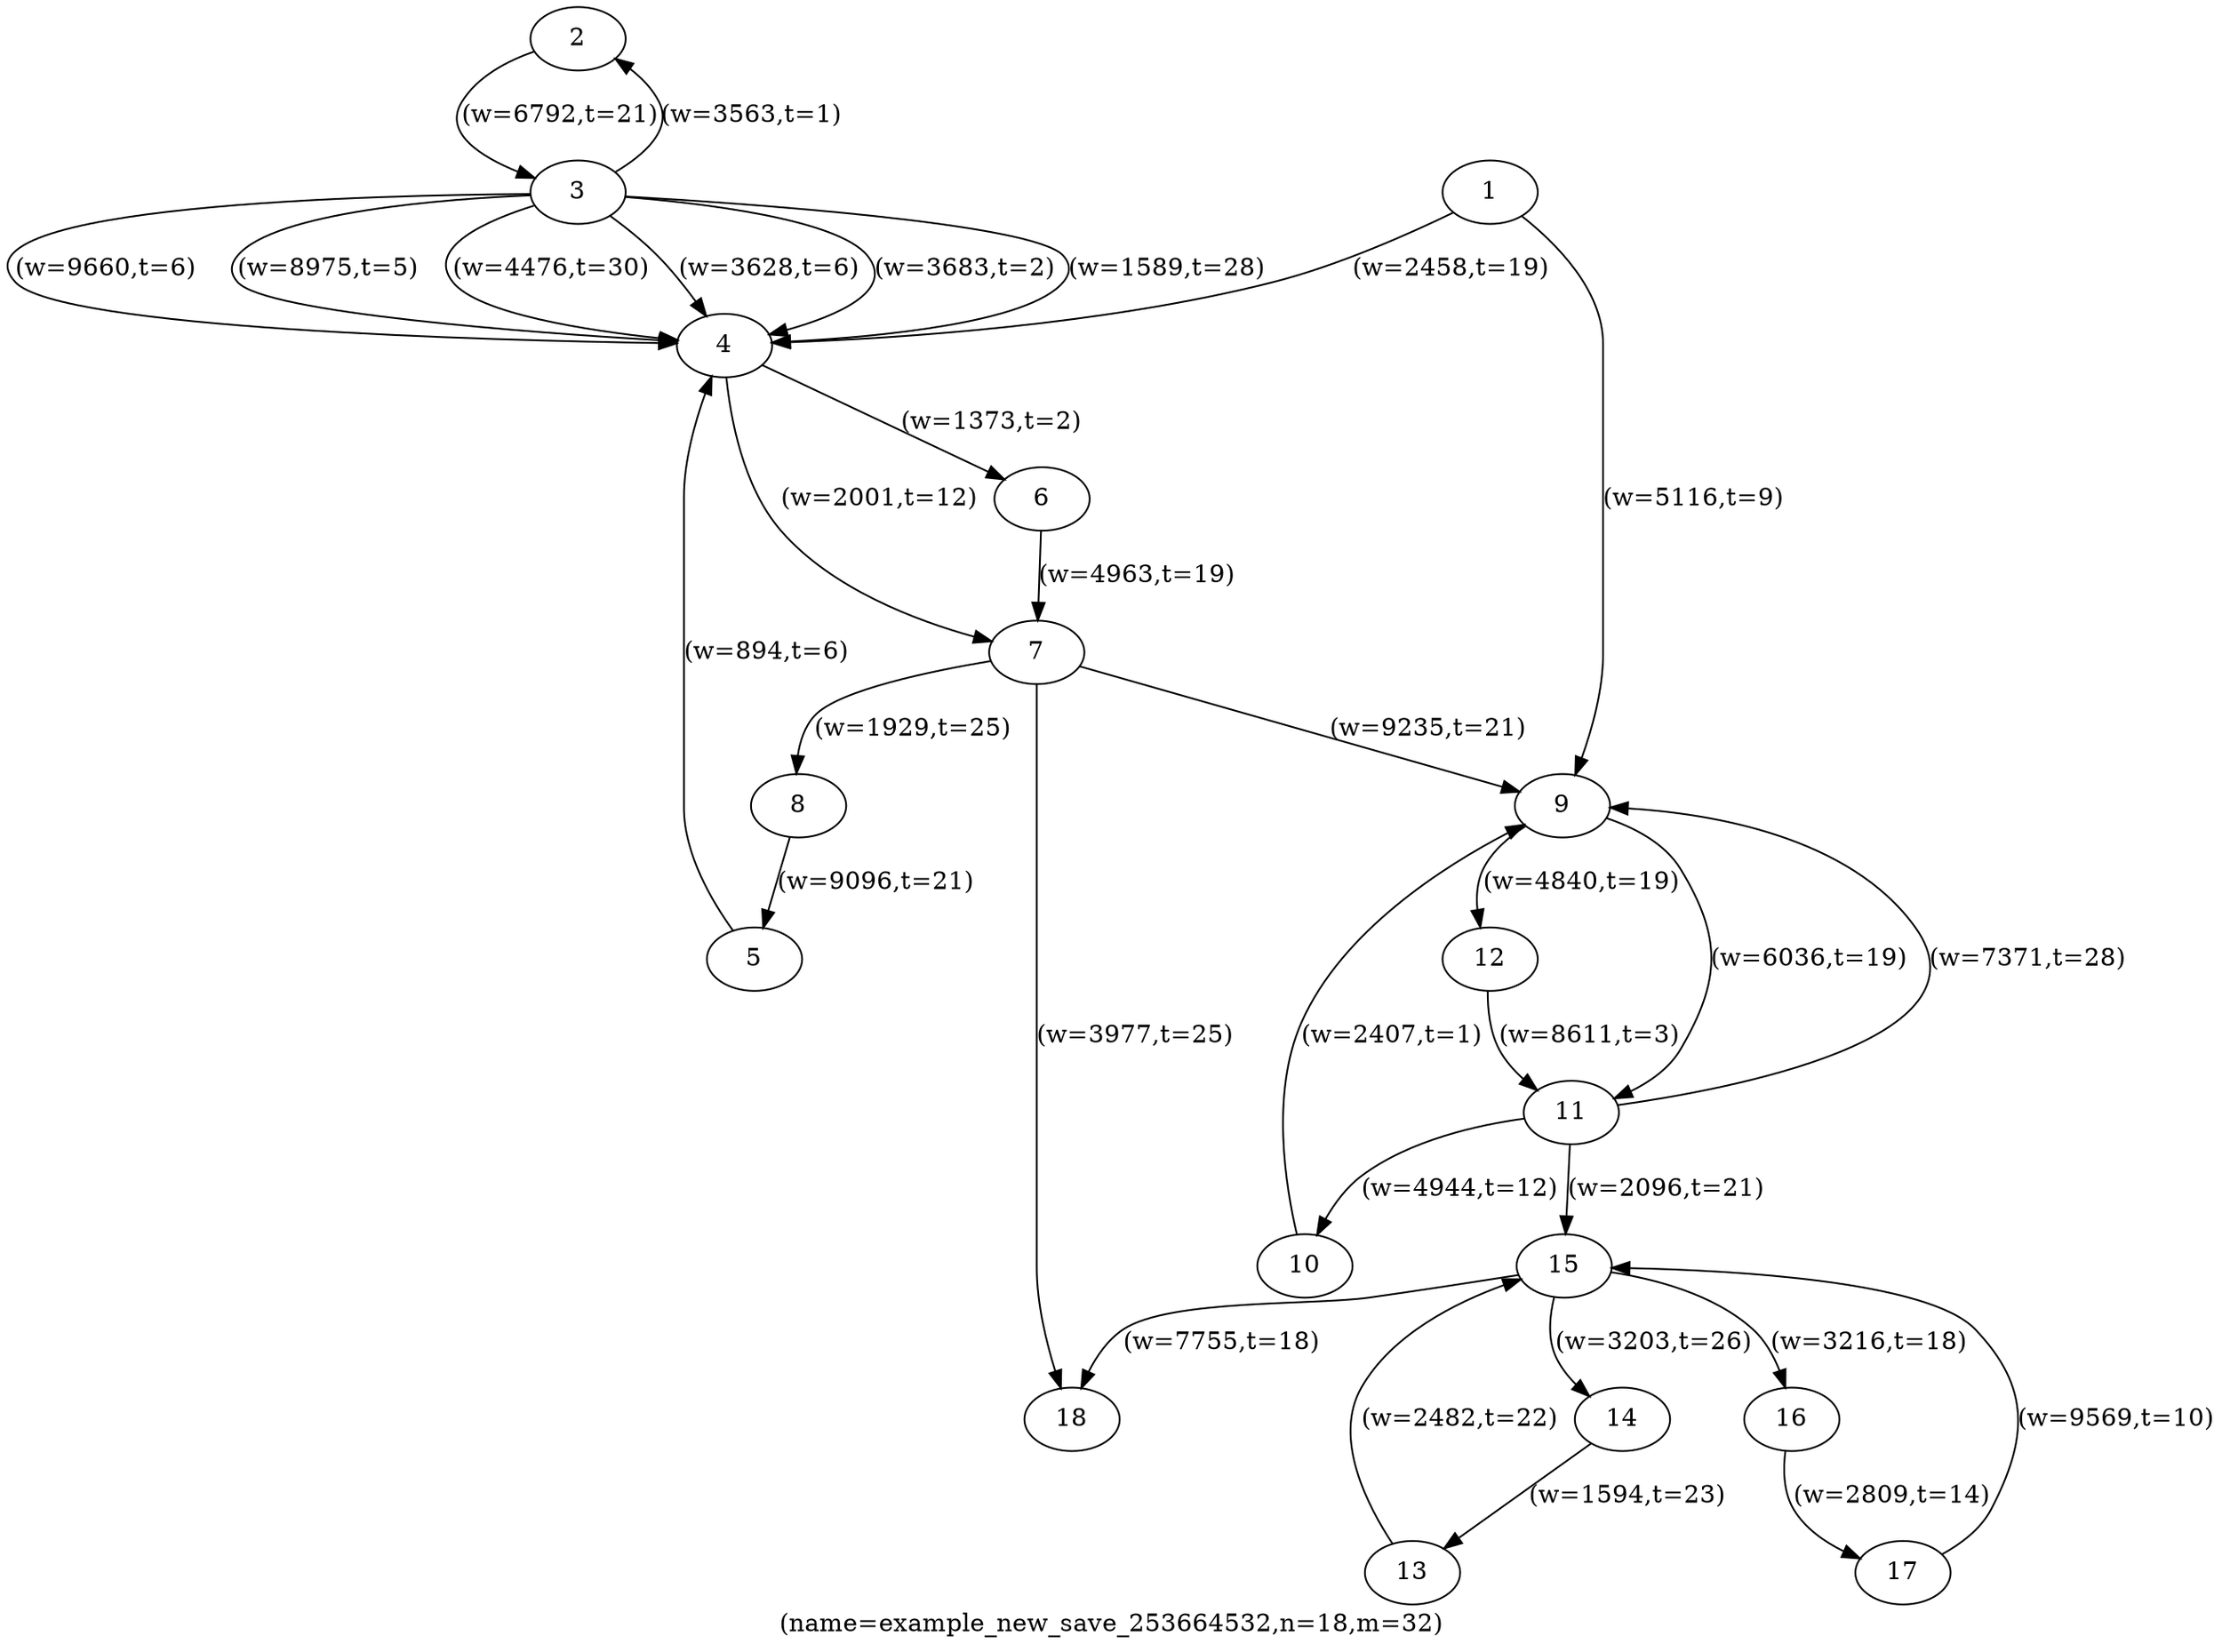 digraph example_new_save_253664532 {
label="(name=example_new_save_253664532,n=18,m=32)";
	2 -> 3 [label="(w=6792,t=21)"];
	3 -> 2 [label="(w=3563,t=1)"];
	4 -> 6 [label="(w=1373,t=2)"];
	6 -> 7 [label="(w=4963,t=19)"];
	7 -> 8 [label="(w=1929,t=25)"];
	8 -> 5 [label="(w=9096,t=21)"];
	5 -> 4 [label="(w=894,t=6)"];
	4 -> 7 [label="(w=2001,t=12)"];
	9 -> 12 [label="(w=4840,t=19)"];
	9 -> 11 [label="(w=6036,t=19)"];
	12 -> 11 [label="(w=8611,t=3)"];
	11 -> 9 [label="(w=7371,t=28)"];
	11 -> 10 [label="(w=4944,t=12)"];
	10 -> 9 [label="(w=2407,t=1)"];
	13 -> 15 [label="(w=2482,t=22)"];
	14 -> 13 [label="(w=1594,t=23)"];
	15 -> 14 [label="(w=3203,t=26)"];
	15 -> 16 [label="(w=3216,t=18)"];
	17 -> 15 [label="(w=9569,t=10)"];
	16 -> 17 [label="(w=2809,t=14)"];
	15 -> 18 [label="(w=7755,t=18)"];
	11 -> 15 [label="(w=2096,t=21)"];
	7 -> 18 [label="(w=3977,t=25)"];
	7 -> 9 [label="(w=9235,t=21)"];
	1 -> 4 [label="(w=2458,t=19)"];
	1 -> 9 [label="(w=5116,t=9)"];
	3 -> 4 [label="(w=3628,t=6)"];
	3 -> 4 [label="(w=3683,t=2)"];
	3 -> 4 [label="(w=1589,t=28)"];
	3 -> 4 [label="(w=9660,t=6)"];
	3 -> 4 [label="(w=8975,t=5)"];
	3 -> 4 [label="(w=4476,t=30)"];
11 [label="11"];
7 [label="7"];
17 [label="17"];
2 [label="2"];
1 [label="1"];
18 [label="18"];
16 [label="16"];
13 [label="13"];
6 [label="6"];
3 [label="3"];
9 [label="9"];
12 [label="12"];
15 [label="15"];
14 [label="14"];
8 [label="8"];
4 [label="4"];
10 [label="10"];
5 [label="5"];
}
